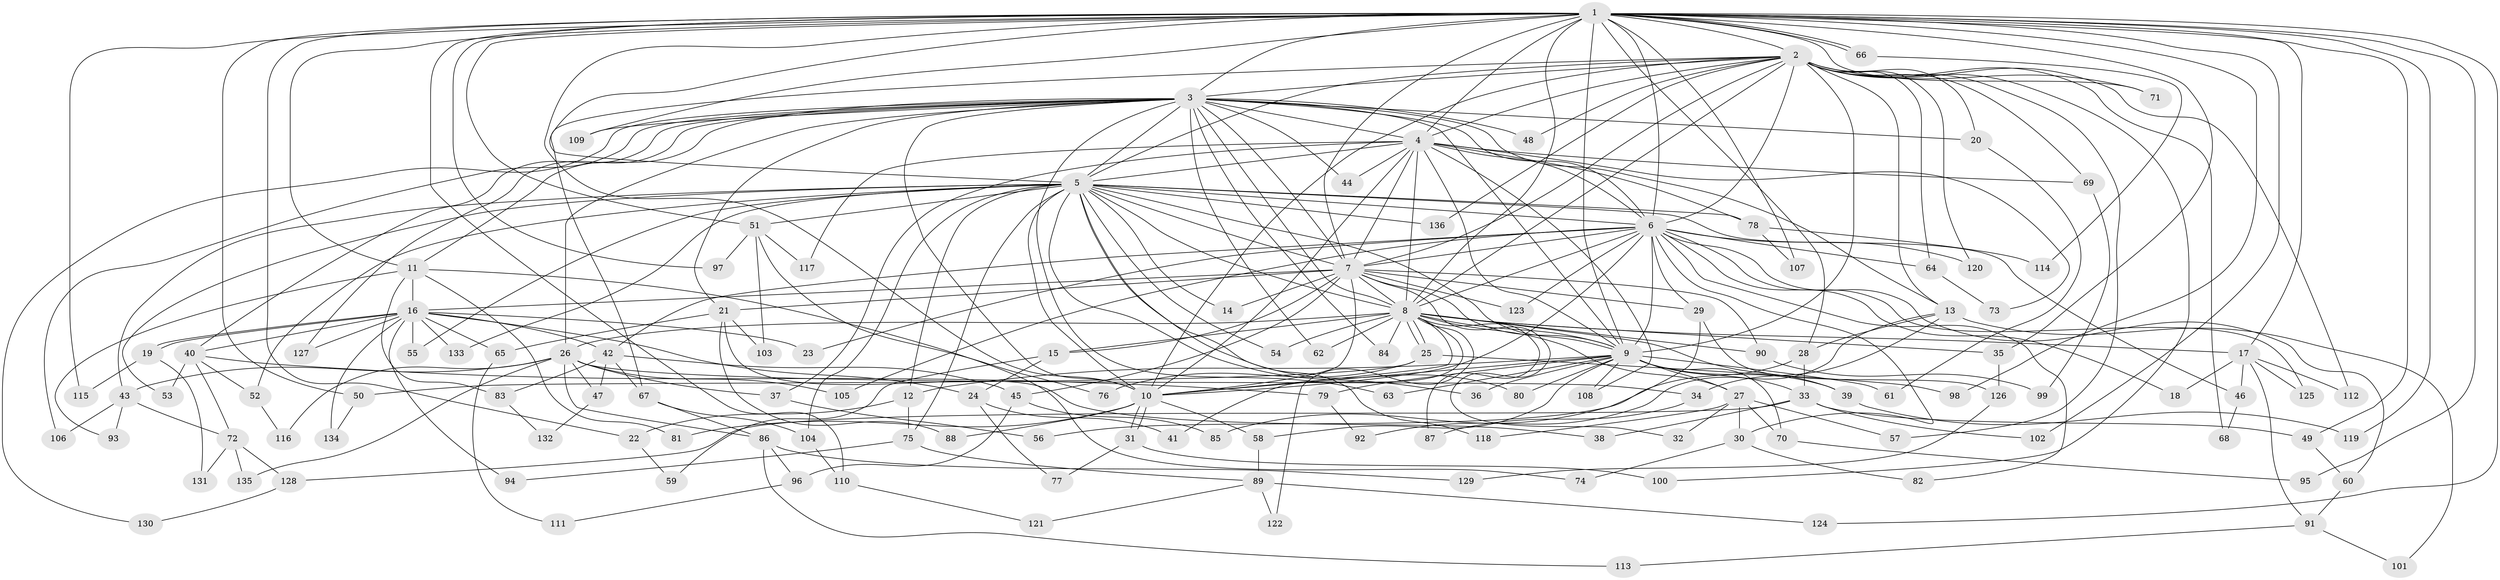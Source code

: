 // coarse degree distribution, {26: 0.01, 19: 0.01, 32: 0.01, 14: 0.01, 24: 0.01, 23: 0.01, 25: 0.01, 22: 0.01, 7: 0.05, 5: 0.09, 2: 0.48, 9: 0.01, 3: 0.2, 6: 0.02, 11: 0.01, 4: 0.05, 1: 0.01}
// Generated by graph-tools (version 1.1) at 2025/23/03/03/25 07:23:37]
// undirected, 136 vertices, 297 edges
graph export_dot {
graph [start="1"]
  node [color=gray90,style=filled];
  1;
  2;
  3;
  4;
  5;
  6;
  7;
  8;
  9;
  10;
  11;
  12;
  13;
  14;
  15;
  16;
  17;
  18;
  19;
  20;
  21;
  22;
  23;
  24;
  25;
  26;
  27;
  28;
  29;
  30;
  31;
  32;
  33;
  34;
  35;
  36;
  37;
  38;
  39;
  40;
  41;
  42;
  43;
  44;
  45;
  46;
  47;
  48;
  49;
  50;
  51;
  52;
  53;
  54;
  55;
  56;
  57;
  58;
  59;
  60;
  61;
  62;
  63;
  64;
  65;
  66;
  67;
  68;
  69;
  70;
  71;
  72;
  73;
  74;
  75;
  76;
  77;
  78;
  79;
  80;
  81;
  82;
  83;
  84;
  85;
  86;
  87;
  88;
  89;
  90;
  91;
  92;
  93;
  94;
  95;
  96;
  97;
  98;
  99;
  100;
  101;
  102;
  103;
  104;
  105;
  106;
  107;
  108;
  109;
  110;
  111;
  112;
  113;
  114;
  115;
  116;
  117;
  118;
  119;
  120;
  121;
  122;
  123;
  124;
  125;
  126;
  127;
  128;
  129;
  130;
  131;
  132;
  133;
  134;
  135;
  136;
  1 -- 2;
  1 -- 3;
  1 -- 4;
  1 -- 5;
  1 -- 6;
  1 -- 7;
  1 -- 8;
  1 -- 9;
  1 -- 10;
  1 -- 11;
  1 -- 17;
  1 -- 22;
  1 -- 28;
  1 -- 35;
  1 -- 49;
  1 -- 50;
  1 -- 51;
  1 -- 66;
  1 -- 66;
  1 -- 71;
  1 -- 95;
  1 -- 97;
  1 -- 98;
  1 -- 102;
  1 -- 107;
  1 -- 109;
  1 -- 110;
  1 -- 115;
  1 -- 119;
  1 -- 124;
  2 -- 3;
  2 -- 4;
  2 -- 5;
  2 -- 6;
  2 -- 7;
  2 -- 8;
  2 -- 9;
  2 -- 10;
  2 -- 13;
  2 -- 20;
  2 -- 48;
  2 -- 57;
  2 -- 64;
  2 -- 67;
  2 -- 68;
  2 -- 69;
  2 -- 71;
  2 -- 100;
  2 -- 112;
  2 -- 120;
  2 -- 136;
  3 -- 4;
  3 -- 5;
  3 -- 6;
  3 -- 7;
  3 -- 8;
  3 -- 9;
  3 -- 10;
  3 -- 11;
  3 -- 13;
  3 -- 20;
  3 -- 21;
  3 -- 26;
  3 -- 40;
  3 -- 44;
  3 -- 48;
  3 -- 62;
  3 -- 63;
  3 -- 84;
  3 -- 106;
  3 -- 109;
  3 -- 127;
  3 -- 130;
  4 -- 5;
  4 -- 6;
  4 -- 7;
  4 -- 8;
  4 -- 9;
  4 -- 10;
  4 -- 37;
  4 -- 44;
  4 -- 69;
  4 -- 73;
  4 -- 78;
  4 -- 108;
  4 -- 117;
  5 -- 6;
  5 -- 7;
  5 -- 8;
  5 -- 9;
  5 -- 10;
  5 -- 12;
  5 -- 14;
  5 -- 36;
  5 -- 43;
  5 -- 46;
  5 -- 51;
  5 -- 52;
  5 -- 53;
  5 -- 54;
  5 -- 55;
  5 -- 75;
  5 -- 78;
  5 -- 80;
  5 -- 104;
  5 -- 118;
  5 -- 133;
  5 -- 136;
  6 -- 7;
  6 -- 8;
  6 -- 9;
  6 -- 10;
  6 -- 18;
  6 -- 23;
  6 -- 29;
  6 -- 30;
  6 -- 42;
  6 -- 60;
  6 -- 64;
  6 -- 82;
  6 -- 105;
  6 -- 120;
  6 -- 123;
  6 -- 125;
  7 -- 8;
  7 -- 9;
  7 -- 10;
  7 -- 14;
  7 -- 15;
  7 -- 16;
  7 -- 21;
  7 -- 29;
  7 -- 32;
  7 -- 45;
  7 -- 90;
  7 -- 123;
  8 -- 9;
  8 -- 10;
  8 -- 15;
  8 -- 17;
  8 -- 25;
  8 -- 25;
  8 -- 26;
  8 -- 27;
  8 -- 35;
  8 -- 39;
  8 -- 41;
  8 -- 54;
  8 -- 62;
  8 -- 84;
  8 -- 87;
  8 -- 90;
  8 -- 122;
  9 -- 10;
  9 -- 12;
  9 -- 27;
  9 -- 33;
  9 -- 36;
  9 -- 39;
  9 -- 58;
  9 -- 61;
  9 -- 63;
  9 -- 70;
  9 -- 79;
  9 -- 80;
  9 -- 108;
  10 -- 31;
  10 -- 31;
  10 -- 58;
  10 -- 81;
  10 -- 88;
  11 -- 16;
  11 -- 74;
  11 -- 81;
  11 -- 83;
  11 -- 93;
  12 -- 22;
  12 -- 75;
  13 -- 28;
  13 -- 34;
  13 -- 92;
  13 -- 101;
  15 -- 24;
  15 -- 59;
  16 -- 19;
  16 -- 19;
  16 -- 23;
  16 -- 24;
  16 -- 40;
  16 -- 42;
  16 -- 55;
  16 -- 65;
  16 -- 94;
  16 -- 127;
  16 -- 133;
  16 -- 134;
  17 -- 18;
  17 -- 46;
  17 -- 91;
  17 -- 112;
  17 -- 125;
  19 -- 115;
  19 -- 131;
  20 -- 61;
  21 -- 38;
  21 -- 65;
  21 -- 88;
  21 -- 103;
  22 -- 59;
  24 -- 41;
  24 -- 77;
  25 -- 50;
  25 -- 76;
  25 -- 98;
  26 -- 34;
  26 -- 37;
  26 -- 43;
  26 -- 47;
  26 -- 86;
  26 -- 105;
  26 -- 116;
  26 -- 135;
  27 -- 30;
  27 -- 32;
  27 -- 57;
  27 -- 70;
  27 -- 118;
  28 -- 33;
  28 -- 56;
  29 -- 85;
  29 -- 126;
  30 -- 74;
  30 -- 82;
  31 -- 77;
  31 -- 100;
  33 -- 38;
  33 -- 49;
  33 -- 102;
  33 -- 128;
  34 -- 87;
  35 -- 126;
  37 -- 56;
  39 -- 119;
  40 -- 52;
  40 -- 53;
  40 -- 72;
  40 -- 79;
  42 -- 45;
  42 -- 47;
  42 -- 67;
  42 -- 83;
  43 -- 72;
  43 -- 93;
  43 -- 106;
  45 -- 85;
  45 -- 96;
  46 -- 68;
  47 -- 132;
  49 -- 60;
  50 -- 134;
  51 -- 76;
  51 -- 97;
  51 -- 103;
  51 -- 117;
  52 -- 116;
  58 -- 89;
  60 -- 91;
  64 -- 73;
  65 -- 111;
  66 -- 114;
  67 -- 86;
  67 -- 104;
  69 -- 99;
  70 -- 95;
  72 -- 128;
  72 -- 131;
  72 -- 135;
  75 -- 89;
  75 -- 94;
  78 -- 107;
  78 -- 114;
  79 -- 92;
  83 -- 132;
  86 -- 96;
  86 -- 113;
  86 -- 129;
  89 -- 121;
  89 -- 122;
  89 -- 124;
  90 -- 99;
  91 -- 101;
  91 -- 113;
  96 -- 111;
  104 -- 110;
  110 -- 121;
  126 -- 129;
  128 -- 130;
}
